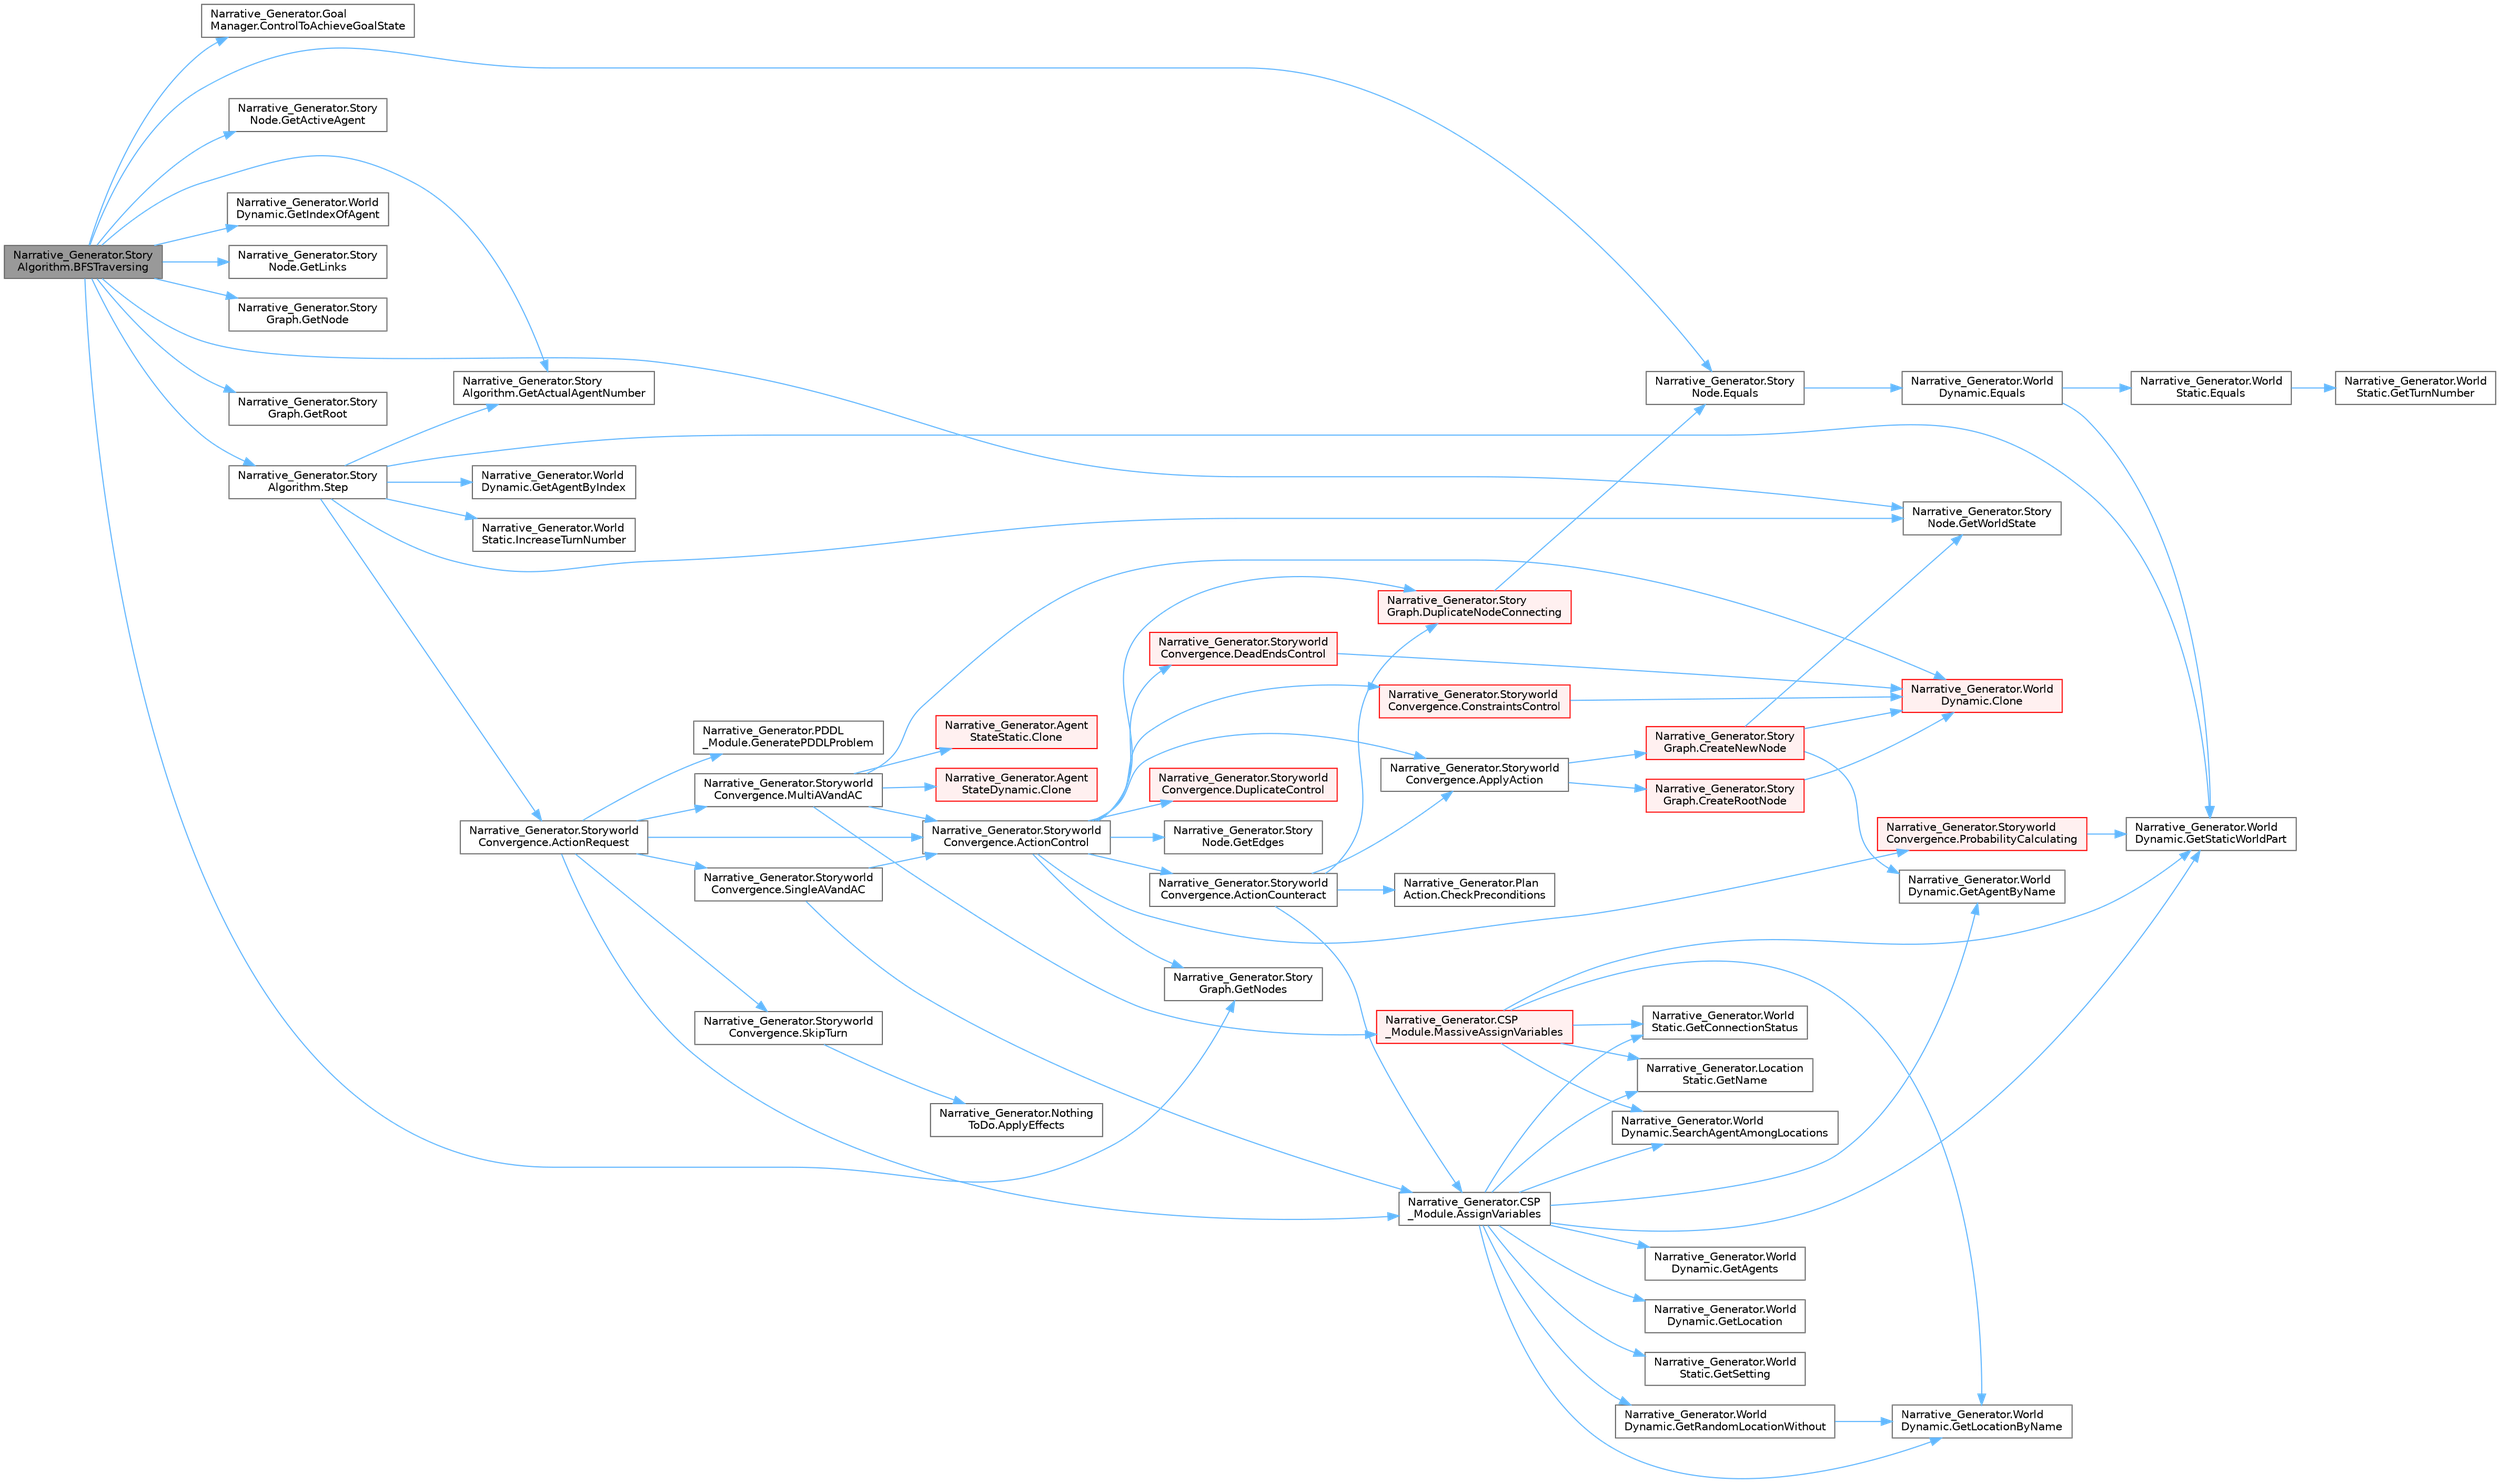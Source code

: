 digraph "Narrative_Generator.StoryAlgorithm.BFSTraversing"
{
 // LATEX_PDF_SIZE
  bgcolor="transparent";
  edge [fontname=Helvetica,fontsize=10,labelfontname=Helvetica,labelfontsize=10];
  node [fontname=Helvetica,fontsize=10,shape=box,height=0.2,width=0.4];
  rankdir="LR";
  Node1 [label="Narrative_Generator.Story\lAlgorithm.BFSTraversing",height=0.2,width=0.4,color="gray40", fillcolor="grey60", style="filled", fontcolor="black",tooltip="A method in which we sequentially create a story graph, node by node, starting at the root,..."];
  Node1 -> Node2 [color="steelblue1",style="solid"];
  Node2 [label="Narrative_Generator.Goal\lManager.ControlToAchieveGoalState",height=0.2,width=0.4,color="grey40", fillcolor="white", style="filled",URL="$class_narrative___generator_1_1_goal_manager.html#a03884832e1dbd91103e5fa64610bcad7",tooltip="Checks the achievement of any of the goal conditions (in state)."];
  Node1 -> Node3 [color="steelblue1",style="solid"];
  Node3 [label="Narrative_Generator.Story\lNode.Equals",height=0.2,width=0.4,color="grey40", fillcolor="white", style="filled",URL="$class_narrative___generator_1_1_story_node.html#a0b05d9dcfa6423f4247cceba1ad62eef",tooltip="Method for comparing two StoryNode instance."];
  Node3 -> Node4 [color="steelblue1",style="solid"];
  Node4 [label="Narrative_Generator.World\lDynamic.Equals",height=0.2,width=0.4,color="grey40", fillcolor="white", style="filled",URL="$class_narrative___generator_1_1_world_dynamic.html#a3b7c061efc8d23cb561bc940800e6a48",tooltip="Method for comparing two WorldDynamic instance."];
  Node4 -> Node5 [color="steelblue1",style="solid"];
  Node5 [label="Narrative_Generator.World\lStatic.Equals",height=0.2,width=0.4,color="grey40", fillcolor="white", style="filled",URL="$class_narrative___generator_1_1_world_static.html#aac70b40850296f313ceaf4f0bcad1549",tooltip="Method for comparing two WorldStatic instance."];
  Node5 -> Node6 [color="steelblue1",style="solid"];
  Node6 [label="Narrative_Generator.World\lStatic.GetTurnNumber",height=0.2,width=0.4,color="grey40", fillcolor="white", style="filled",URL="$class_narrative___generator_1_1_world_static.html#addfc6eedbd7e250cca63bec54ef714a7",tooltip="Returns the turn number."];
  Node4 -> Node7 [color="steelblue1",style="solid"];
  Node7 [label="Narrative_Generator.World\lDynamic.GetStaticWorldPart",height=0.2,width=0.4,color="grey40", fillcolor="white", style="filled",URL="$class_narrative___generator_1_1_world_dynamic.html#af84d5b47653c246de39ebfa7b791826a",tooltip="Returns a component with the static part of the state of this storyworld."];
  Node1 -> Node8 [color="steelblue1",style="solid"];
  Node8 [label="Narrative_Generator.Story\lNode.GetActiveAgent",height=0.2,width=0.4,color="grey40", fillcolor="white", style="filled",URL="$class_narrative___generator_1_1_story_node.html#ad12b92efc9b06a4ee82d4f975a4c5f1d",tooltip="Returns information about the active agent."];
  Node1 -> Node9 [color="steelblue1",style="solid"];
  Node9 [label="Narrative_Generator.Story\lAlgorithm.GetActualAgentNumber",height=0.2,width=0.4,color="grey40", fillcolor="white", style="filled",URL="$class_narrative___generator_1_1_story_algorithm.html#a13d33bb6e24a076bd720a5046193bad4",tooltip="A method that returns the index of the agent that should perform the action."];
  Node1 -> Node10 [color="steelblue1",style="solid"];
  Node10 [label="Narrative_Generator.World\lDynamic.GetIndexOfAgent",height=0.2,width=0.4,color="grey40", fillcolor="white", style="filled",URL="$class_narrative___generator_1_1_world_dynamic.html#aff1029d114e5fd8a0dea75c2cc001af8",tooltip="Returns the index of the specified agent in the list of agents."];
  Node1 -> Node11 [color="steelblue1",style="solid"];
  Node11 [label="Narrative_Generator.Story\lNode.GetLinks",height=0.2,width=0.4,color="grey40", fillcolor="white", style="filled",URL="$class_narrative___generator_1_1_story_node.html#a97c8781334050ca7df409f2b46584660",tooltip="Returns a list of all nodes connected to this node."];
  Node1 -> Node12 [color="steelblue1",style="solid"];
  Node12 [label="Narrative_Generator.Story\lGraph.GetNode",height=0.2,width=0.4,color="grey40", fillcolor="white", style="filled",URL="$class_narrative___generator_1_1_story_graph.html#aa2c2f7846cf71a52d3f669407a12d1c4",tooltip="Returns the specified node from the storygraph."];
  Node1 -> Node13 [color="steelblue1",style="solid"];
  Node13 [label="Narrative_Generator.Story\lGraph.GetNodes",height=0.2,width=0.4,color="grey40", fillcolor="white", style="filled",URL="$class_narrative___generator_1_1_story_graph.html#a87cf32c4d674ebd68744e77652666b57",tooltip="Returns a list of nodes in the storygraph."];
  Node1 -> Node14 [color="steelblue1",style="solid"];
  Node14 [label="Narrative_Generator.Story\lGraph.GetRoot",height=0.2,width=0.4,color="grey40", fillcolor="white", style="filled",URL="$class_narrative___generator_1_1_story_graph.html#a3100813aee5d85fa50becce42ddf5e8e",tooltip="Returns the root node of the storygraph."];
  Node1 -> Node15 [color="steelblue1",style="solid"];
  Node15 [label="Narrative_Generator.Story\lNode.GetWorldState",height=0.2,width=0.4,color="grey40", fillcolor="white", style="filled",URL="$class_narrative___generator_1_1_story_node.html#ab3e318148d1f96d599db8611347b42fb",tooltip="Returns the storyworld state stored by the node."];
  Node1 -> Node16 [color="steelblue1",style="solid"];
  Node16 [label="Narrative_Generator.Story\lAlgorithm.Step",height=0.2,width=0.4,color="grey40", fillcolor="white", style="filled",URL="$class_narrative___generator_1_1_story_algorithm.html#a14fcd8daa5dd92cef5b985a754ffa59e",tooltip="Convergence in turn asks agents for actions, checks them, applies them, counteracts them,..."];
  Node16 -> Node17 [color="steelblue1",style="solid"];
  Node17 [label="Narrative_Generator.Storyworld\lConvergence.ActionRequest",height=0.2,width=0.4,color="grey40", fillcolor="white", style="filled",URL="$class_narrative___generator_1_1_storyworld_convergence.html#a371ff7aeb10e59e3c51971228ea94378",tooltip="The agent updates his beliefs, calculates a plan, chooses an action, assigns variables to it,..."];
  Node17 -> Node18 [color="steelblue1",style="solid"];
  Node18 [label="Narrative_Generator.Storyworld\lConvergence.ActionControl",height=0.2,width=0.4,color="grey40", fillcolor="white", style="filled",URL="$class_narrative___generator_1_1_storyworld_convergence.html#ab63aeb27180c660c584261acd9e7051d",tooltip="Checking the action for violation of the established constraints and the reachability of the goal sta..."];
  Node18 -> Node19 [color="steelblue1",style="solid"];
  Node19 [label="Narrative_Generator.Storyworld\lConvergence.ActionCounteract",height=0.2,width=0.4,color="grey40", fillcolor="white", style="filled",URL="$class_narrative___generator_1_1_storyworld_convergence.html#add86637023cb151bb7e6ec3483cd500a",tooltip="A method that implements the system's response to an action that should not be applied."];
  Node19 -> Node20 [color="steelblue1",style="solid"];
  Node20 [label="Narrative_Generator.Storyworld\lConvergence.ApplyAction",height=0.2,width=0.4,color="grey40", fillcolor="white", style="filled",URL="$class_narrative___generator_1_1_storyworld_convergence.html#a445039b4f3958e2e00953e09ed37bde9",tooltip="The probability of success of the action is calculated, and if successful, it is applied."];
  Node20 -> Node21 [color="steelblue1",style="solid"];
  Node21 [label="Narrative_Generator.Story\lGraph.CreateNewNode",height=0.2,width=0.4,color="red", fillcolor="#FFF0F0", style="filled",URL="$class_narrative___generator_1_1_story_graph.html#a7e65058643b6db885dcb604cb6b8896b",tooltip="Create a new node for the storygraph and inserts it."];
  Node21 -> Node24 [color="steelblue1",style="solid"];
  Node24 [label="Narrative_Generator.World\lDynamic.Clone",height=0.2,width=0.4,color="red", fillcolor="#FFF0F0", style="filled",URL="$class_narrative___generator_1_1_world_dynamic.html#ab9b01377b7edd3dce12d65b8af313d01",tooltip="Method for cloning an WorldDynamic instance."];
  Node21 -> Node33 [color="steelblue1",style="solid"];
  Node33 [label="Narrative_Generator.World\lDynamic.GetAgentByName",height=0.2,width=0.4,color="grey40", fillcolor="white", style="filled",URL="$class_narrative___generator_1_1_world_dynamic.html#a9f88b0e9a4ab518930e6041610402747",tooltip="Returns the first founded agent with the specified name."];
  Node21 -> Node15 [color="steelblue1",style="solid"];
  Node20 -> Node44 [color="steelblue1",style="solid"];
  Node44 [label="Narrative_Generator.Story\lGraph.CreateRootNode",height=0.2,width=0.4,color="red", fillcolor="#FFF0F0", style="filled",URL="$class_narrative___generator_1_1_story_graph.html#af3ad0fe65d505e09b93224d002358a36",tooltip="Create a root node for the storygraph and inserts it."];
  Node44 -> Node24 [color="steelblue1",style="solid"];
  Node19 -> Node45 [color="steelblue1",style="solid"];
  Node45 [label="Narrative_Generator.CSP\l_Module.AssignVariables",height=0.2,width=0.4,color="grey40", fillcolor="white", style="filled",URL="$class_narrative___generator_1_1_c_s_p___module.html#a004316ef422555e62376b259b9fc8e1d",tooltip="A method that assigns parameters to an action."];
  Node45 -> Node33 [color="steelblue1",style="solid"];
  Node45 -> Node46 [color="steelblue1",style="solid"];
  Node46 [label="Narrative_Generator.World\lDynamic.GetAgents",height=0.2,width=0.4,color="grey40", fillcolor="white", style="filled",URL="$class_narrative___generator_1_1_world_dynamic.html#a4ab92e373f7498899df96f08e78b83e0",tooltip="Returns a list of all agents."];
  Node45 -> Node47 [color="steelblue1",style="solid"];
  Node47 [label="Narrative_Generator.World\lStatic.GetConnectionStatus",height=0.2,width=0.4,color="grey40", fillcolor="white", style="filled",URL="$class_narrative___generator_1_1_world_static.html#a9065e3f9e575c62cd237a9cf9078ba38",tooltip="Returns information about whether the rule about the presence of paths (connections) between location..."];
  Node45 -> Node48 [color="steelblue1",style="solid"];
  Node48 [label="Narrative_Generator.World\lDynamic.GetLocation",height=0.2,width=0.4,color="grey40", fillcolor="white", style="filled",URL="$class_narrative___generator_1_1_world_dynamic.html#a08a6971e9e037b7bc26cb07ed4bc7a4f",tooltip="Returns a location from the list of locations if the key (the static part of the location state) matc..."];
  Node45 -> Node49 [color="steelblue1",style="solid"];
  Node49 [label="Narrative_Generator.World\lDynamic.GetLocationByName",height=0.2,width=0.4,color="grey40", fillcolor="white", style="filled",URL="$class_narrative___generator_1_1_world_dynamic.html#a43619eb102a56e16a22a5aa5d5b7c1b0",tooltip="Returns a location from the list of locations if the specified name matches the name of the location."];
  Node45 -> Node50 [color="steelblue1",style="solid"];
  Node50 [label="Narrative_Generator.Location\lStatic.GetName",height=0.2,width=0.4,color="grey40", fillcolor="white", style="filled",URL="$class_narrative___generator_1_1_location_static.html#a3a196080501e30adb03f127eba710d47",tooltip="Method that returns the name of the location."];
  Node45 -> Node51 [color="steelblue1",style="solid"];
  Node51 [label="Narrative_Generator.World\lDynamic.GetRandomLocationWithout",height=0.2,width=0.4,color="grey40", fillcolor="white", style="filled",URL="$class_narrative___generator_1_1_world_dynamic.html#a3d555bba82cd7d78d3656e0ca2d9cd10",tooltip="A method that returns a random location, excluding the specified one."];
  Node51 -> Node49 [color="steelblue1",style="solid"];
  Node45 -> Node52 [color="steelblue1",style="solid"];
  Node52 [label="Narrative_Generator.World\lStatic.GetSetting",height=0.2,width=0.4,color="grey40", fillcolor="white", style="filled",URL="$class_narrative___generator_1_1_world_static.html#ad19d52cc2e6443e1d79d6edbd5eef9ea",tooltip="Returns information about the current setting."];
  Node45 -> Node7 [color="steelblue1",style="solid"];
  Node45 -> Node53 [color="steelblue1",style="solid"];
  Node53 [label="Narrative_Generator.World\lDynamic.SearchAgentAmongLocations",height=0.2,width=0.4,color="grey40", fillcolor="white", style="filled",URL="$class_narrative___generator_1_1_world_dynamic.html#afa3a27662c29eaa346633550fc179392",tooltip="Returns the static part (name) of the location where the searched agent is located."];
  Node19 -> Node54 [color="steelblue1",style="solid"];
  Node54 [label="Narrative_Generator.Plan\lAction.CheckPreconditions",height=0.2,width=0.4,color="grey40", fillcolor="white", style="filled",URL="$class_narrative___generator_1_1_plan_action.html#ae3d98713bc16f7aece503c8775216a26",tooltip="An abstract method that determines the fulfillment of the preconditions necessary to perform an actio..."];
  Node19 -> Node55 [color="steelblue1",style="solid"];
  Node55 [label="Narrative_Generator.Story\lGraph.DuplicateNodeConnecting",height=0.2,width=0.4,color="red", fillcolor="#FFF0F0", style="filled",URL="$class_narrative___generator_1_1_story_graph.html#a3caa66943f727fc97c6a8d255f8a0db9",tooltip="Connects two nodes if both already exist and are in the graph."];
  Node55 -> Node3 [color="steelblue1",style="solid"];
  Node18 -> Node20 [color="steelblue1",style="solid"];
  Node18 -> Node61 [color="steelblue1",style="solid"];
  Node61 [label="Narrative_Generator.Storyworld\lConvergence.ConstraintsControl",height=0.2,width=0.4,color="red", fillcolor="#FFF0F0", style="filled",URL="$class_narrative___generator_1_1_storyworld_convergence.html#a65a8ae1ebd5745f372f8aec0fc879066",tooltip="Checking whether the application of an action would violate the established constraints."];
  Node61 -> Node24 [color="steelblue1",style="solid"];
  Node18 -> Node62 [color="steelblue1",style="solid"];
  Node62 [label="Narrative_Generator.Storyworld\lConvergence.DeadEndsControl",height=0.2,width=0.4,color="red", fillcolor="#FFF0F0", style="filled",URL="$class_narrative___generator_1_1_storyworld_convergence.html#ab2470de3ef2f8ecb825831da3a80b68d",tooltip="A method that checks whether the effects of the action under test will result in a dead end in the gr..."];
  Node62 -> Node24 [color="steelblue1",style="solid"];
  Node18 -> Node64 [color="steelblue1",style="solid"];
  Node64 [label="Narrative_Generator.Storyworld\lConvergence.DuplicateControl",height=0.2,width=0.4,color="red", fillcolor="#FFF0F0", style="filled",URL="$class_narrative___generator_1_1_storyworld_convergence.html#a9fd047254836b0bec4a91f9cd06c9683",tooltip="A method that checks whether the effects of the checked action will lead to the creation of a node th..."];
  Node18 -> Node55 [color="steelblue1",style="solid"];
  Node18 -> Node59 [color="steelblue1",style="solid"];
  Node59 [label="Narrative_Generator.Story\lNode.GetEdges",height=0.2,width=0.4,color="grey40", fillcolor="white", style="filled",URL="$class_narrative___generator_1_1_story_node.html#a546432f24cda5eb8081df4866c781feb",tooltip="Returns a list of all edges connected to the this node."];
  Node18 -> Node13 [color="steelblue1",style="solid"];
  Node18 -> Node65 [color="steelblue1",style="solid"];
  Node65 [label="Narrative_Generator.Storyworld\lConvergence.ProbabilityCalculating",height=0.2,width=0.4,color="red", fillcolor="#FFF0F0", style="filled",URL="$class_narrative___generator_1_1_storyworld_convergence.html#a0fbb8997af07668c9a8962276c53ab92",tooltip="Calculation of the probability of success of the action."];
  Node65 -> Node7 [color="steelblue1",style="solid"];
  Node17 -> Node45 [color="steelblue1",style="solid"];
  Node17 -> Node67 [color="steelblue1",style="solid"];
  Node67 [label="Narrative_Generator.PDDL\l_Module.GeneratePDDLProblem",height=0.2,width=0.4,color="grey40", fillcolor="white", style="filled",URL="$class_narrative___generator_1_1_p_d_d_l___module.html#aacd40cc3a1964965144f199800a8b428",tooltip="A method that generates a planning problem, based on the agent's beliefs, in the PDDL language."];
  Node17 -> Node68 [color="steelblue1",style="solid"];
  Node68 [label="Narrative_Generator.Storyworld\lConvergence.MultiAVandAC",height=0.2,width=0.4,color="grey40", fillcolor="white", style="filled",URL="$class_narrative___generator_1_1_storyworld_convergence.html#a27d193b37c3114cc18d690e4846de59c",tooltip="A method that assigns variables (parameters) and checks the constraints of several actions of the sam..."];
  Node68 -> Node18 [color="steelblue1",style="solid"];
  Node68 -> Node69 [color="steelblue1",style="solid"];
  Node69 [label="Narrative_Generator.Agent\lStateDynamic.Clone",height=0.2,width=0.4,color="red", fillcolor="#FFF0F0", style="filled",URL="$class_narrative___generator_1_1_agent_state_dynamic.html#a9c4c58704106854ff310abb99ff59957",tooltip="Deep cloning of an agent."];
  Node68 -> Node76 [color="steelblue1",style="solid"];
  Node76 [label="Narrative_Generator.Agent\lStateStatic.Clone",height=0.2,width=0.4,color="red", fillcolor="#FFF0F0", style="filled",URL="$class_narrative___generator_1_1_agent_state_static.html#a32adf4a2449433f482775916d9beb111",tooltip="Method for cloning an agent."];
  Node68 -> Node24 [color="steelblue1",style="solid"];
  Node68 -> Node78 [color="steelblue1",style="solid"];
  Node78 [label="Narrative_Generator.CSP\l_Module.MassiveAssignVariables",height=0.2,width=0.4,color="red", fillcolor="#FFF0F0", style="filled",URL="$class_narrative___generator_1_1_c_s_p___module.html#a47d0c1925eae60a0d79aaf0692db44d1",tooltip="Method for assigning parameters to several actions of the same type."];
  Node78 -> Node47 [color="steelblue1",style="solid"];
  Node78 -> Node49 [color="steelblue1",style="solid"];
  Node78 -> Node50 [color="steelblue1",style="solid"];
  Node78 -> Node7 [color="steelblue1",style="solid"];
  Node78 -> Node53 [color="steelblue1",style="solid"];
  Node17 -> Node81 [color="steelblue1",style="solid"];
  Node81 [label="Narrative_Generator.Storyworld\lConvergence.SingleAVandAC",height=0.2,width=0.4,color="grey40", fillcolor="white", style="filled",URL="$class_narrative___generator_1_1_storyworld_convergence.html#a89bee4b7f2aaec44bd5aac2d8f020981",tooltip="A method that assigns variables (parameters) and checks the constraints of one specific action."];
  Node81 -> Node18 [color="steelblue1",style="solid"];
  Node81 -> Node45 [color="steelblue1",style="solid"];
  Node17 -> Node82 [color="steelblue1",style="solid"];
  Node82 [label="Narrative_Generator.Storyworld\lConvergence.SkipTurn",height=0.2,width=0.4,color="grey40", fillcolor="white", style="filled",URL="$class_narrative___generator_1_1_storyworld_convergence.html#a31d2877f2e912775e91e230e64ef1123",tooltip="To skip a turn (action), an action \"NothingToDo\" is created and applied."];
  Node82 -> Node83 [color="steelblue1",style="solid"];
  Node83 [label="Narrative_Generator.Nothing\lToDo.ApplyEffects",height=0.2,width=0.4,color="grey40", fillcolor="white", style="filled",URL="$class_narrative___generator_1_1_nothing_to_do.html#a5916d4a5295b1aa22330a8929badb828",tooltip="A method that changes the passed world state according to the effects of the action."];
  Node16 -> Node9 [color="steelblue1",style="solid"];
  Node16 -> Node84 [color="steelblue1",style="solid"];
  Node84 [label="Narrative_Generator.World\lDynamic.GetAgentByIndex",height=0.2,width=0.4,color="grey40", fillcolor="white", style="filled",URL="$class_narrative___generator_1_1_world_dynamic.html#a082811db2064d6ee86c775bb2843bc92",tooltip="Returns the agent with the specified index."];
  Node16 -> Node7 [color="steelblue1",style="solid"];
  Node16 -> Node15 [color="steelblue1",style="solid"];
  Node16 -> Node85 [color="steelblue1",style="solid"];
  Node85 [label="Narrative_Generator.World\lStatic.IncreaseTurnNumber",height=0.2,width=0.4,color="grey40", fillcolor="white", style="filled",URL="$class_narrative___generator_1_1_world_static.html#a7aca92d28d23d64994229347f600ce42",tooltip="Increases the move turn by one."];
}

